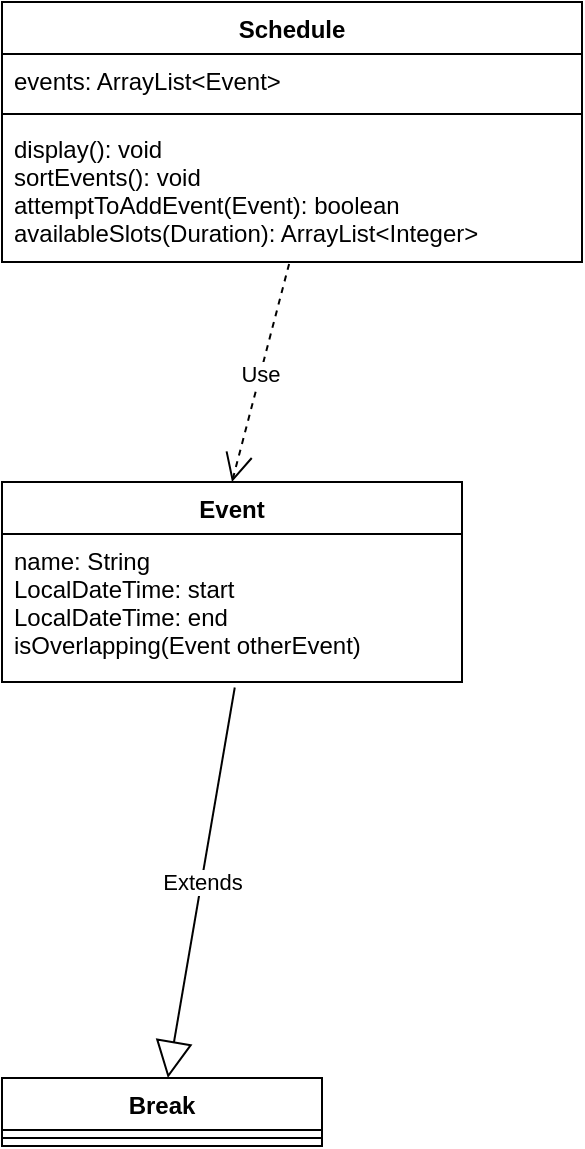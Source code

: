 <mxfile version="14.5.1" type="device"><diagram id="C5RBs43oDa-KdzZeNtuy" name="Page-1"><mxGraphModel dx="1425" dy="772" grid="1" gridSize="10" guides="1" tooltips="1" connect="1" arrows="1" fold="1" page="1" pageScale="1" pageWidth="827" pageHeight="1169" math="0" shadow="0"><root><mxCell id="WIyWlLk6GJQsqaUBKTNV-0"/><mxCell id="WIyWlLk6GJQsqaUBKTNV-1" parent="WIyWlLk6GJQsqaUBKTNV-0"/><mxCell id="K-Sl2jSuR8bAVJpEnp4O-1" value="Schedule" style="swimlane;fontStyle=1;align=center;verticalAlign=top;childLayout=stackLayout;horizontal=1;startSize=26;horizontalStack=0;resizeParent=1;resizeParentMax=0;resizeLast=0;collapsible=1;marginBottom=0;" parent="WIyWlLk6GJQsqaUBKTNV-1" vertex="1"><mxGeometry x="20" y="30" width="290" height="130" as="geometry"/></mxCell><mxCell id="K-Sl2jSuR8bAVJpEnp4O-2" value="events: ArrayList&lt;Event&gt;" style="text;strokeColor=none;fillColor=none;align=left;verticalAlign=top;spacingLeft=4;spacingRight=4;overflow=hidden;rotatable=0;points=[[0,0.5],[1,0.5]];portConstraint=eastwest;" parent="K-Sl2jSuR8bAVJpEnp4O-1" vertex="1"><mxGeometry y="26" width="290" height="26" as="geometry"/></mxCell><mxCell id="K-Sl2jSuR8bAVJpEnp4O-3" value="" style="line;strokeWidth=1;fillColor=none;align=left;verticalAlign=middle;spacingTop=-1;spacingLeft=3;spacingRight=3;rotatable=0;labelPosition=right;points=[];portConstraint=eastwest;" parent="K-Sl2jSuR8bAVJpEnp4O-1" vertex="1"><mxGeometry y="52" width="290" height="8" as="geometry"/></mxCell><mxCell id="K-Sl2jSuR8bAVJpEnp4O-4" value="display(): void&#xa;sortEvents(): void&#xa;attemptToAddEvent(Event): boolean&#xa;availableSlots(Duration): ArrayList&lt;Integer&gt;&#xa;" style="text;strokeColor=none;fillColor=none;align=left;verticalAlign=top;spacingLeft=4;spacingRight=4;overflow=hidden;rotatable=0;points=[[0,0.5],[1,0.5]];portConstraint=eastwest;" parent="K-Sl2jSuR8bAVJpEnp4O-1" vertex="1"><mxGeometry y="60" width="290" height="70" as="geometry"/></mxCell><mxCell id="K-Sl2jSuR8bAVJpEnp4O-5" value="Event" style="swimlane;fontStyle=1;align=center;verticalAlign=top;childLayout=stackLayout;horizontal=1;startSize=26;horizontalStack=0;resizeParent=1;resizeParentMax=0;resizeLast=0;collapsible=1;marginBottom=0;" parent="WIyWlLk6GJQsqaUBKTNV-1" vertex="1"><mxGeometry x="20" y="270" width="230" height="100" as="geometry"/></mxCell><mxCell id="K-Sl2jSuR8bAVJpEnp4O-6" value="name: String&#xa;LocalDateTime: start&#xa;LocalDateTime: end&#xa;isOverlapping(Event otherEvent)" style="text;strokeColor=none;fillColor=none;align=left;verticalAlign=top;spacingLeft=4;spacingRight=4;overflow=hidden;rotatable=0;points=[[0,0.5],[1,0.5]];portConstraint=eastwest;" parent="K-Sl2jSuR8bAVJpEnp4O-5" vertex="1"><mxGeometry y="26" width="230" height="74" as="geometry"/></mxCell><mxCell id="K-Sl2jSuR8bAVJpEnp4O-9" value="Use" style="endArrow=open;endSize=12;dashed=1;html=1;entryX=0.5;entryY=0;entryDx=0;entryDy=0;exitX=0.495;exitY=1.014;exitDx=0;exitDy=0;exitPerimeter=0;" parent="WIyWlLk6GJQsqaUBKTNV-1" source="K-Sl2jSuR8bAVJpEnp4O-4" target="K-Sl2jSuR8bAVJpEnp4O-5" edge="1"><mxGeometry width="160" relative="1" as="geometry"><mxPoint x="125" y="170" as="sourcePoint"/><mxPoint x="420" y="160" as="targetPoint"/></mxGeometry></mxCell><mxCell id="K-Sl2jSuR8bAVJpEnp4O-26" value="Extends" style="endArrow=block;endSize=16;endFill=0;html=1;exitX=0.506;exitY=1.037;exitDx=0;exitDy=0;exitPerimeter=0;" parent="WIyWlLk6GJQsqaUBKTNV-1" source="K-Sl2jSuR8bAVJpEnp4O-6" target="K-Sl2jSuR8bAVJpEnp4O-27" edge="1"><mxGeometry width="160" relative="1" as="geometry"><mxPoint x="250" y="530" as="sourcePoint"/><mxPoint x="500" y="560" as="targetPoint"/></mxGeometry></mxCell><mxCell id="K-Sl2jSuR8bAVJpEnp4O-27" value="Break" style="swimlane;fontStyle=1;align=center;verticalAlign=top;childLayout=stackLayout;horizontal=1;startSize=26;horizontalStack=0;resizeParent=1;resizeParentMax=0;resizeLast=0;collapsible=1;marginBottom=0;" parent="WIyWlLk6GJQsqaUBKTNV-1" vertex="1"><mxGeometry x="20" y="568" width="160" height="34" as="geometry"/></mxCell><mxCell id="K-Sl2jSuR8bAVJpEnp4O-29" value="" style="line;strokeWidth=1;fillColor=none;align=left;verticalAlign=middle;spacingTop=-1;spacingLeft=3;spacingRight=3;rotatable=0;labelPosition=right;points=[];portConstraint=eastwest;" parent="K-Sl2jSuR8bAVJpEnp4O-27" vertex="1"><mxGeometry y="26" width="160" height="8" as="geometry"/></mxCell></root></mxGraphModel></diagram></mxfile>